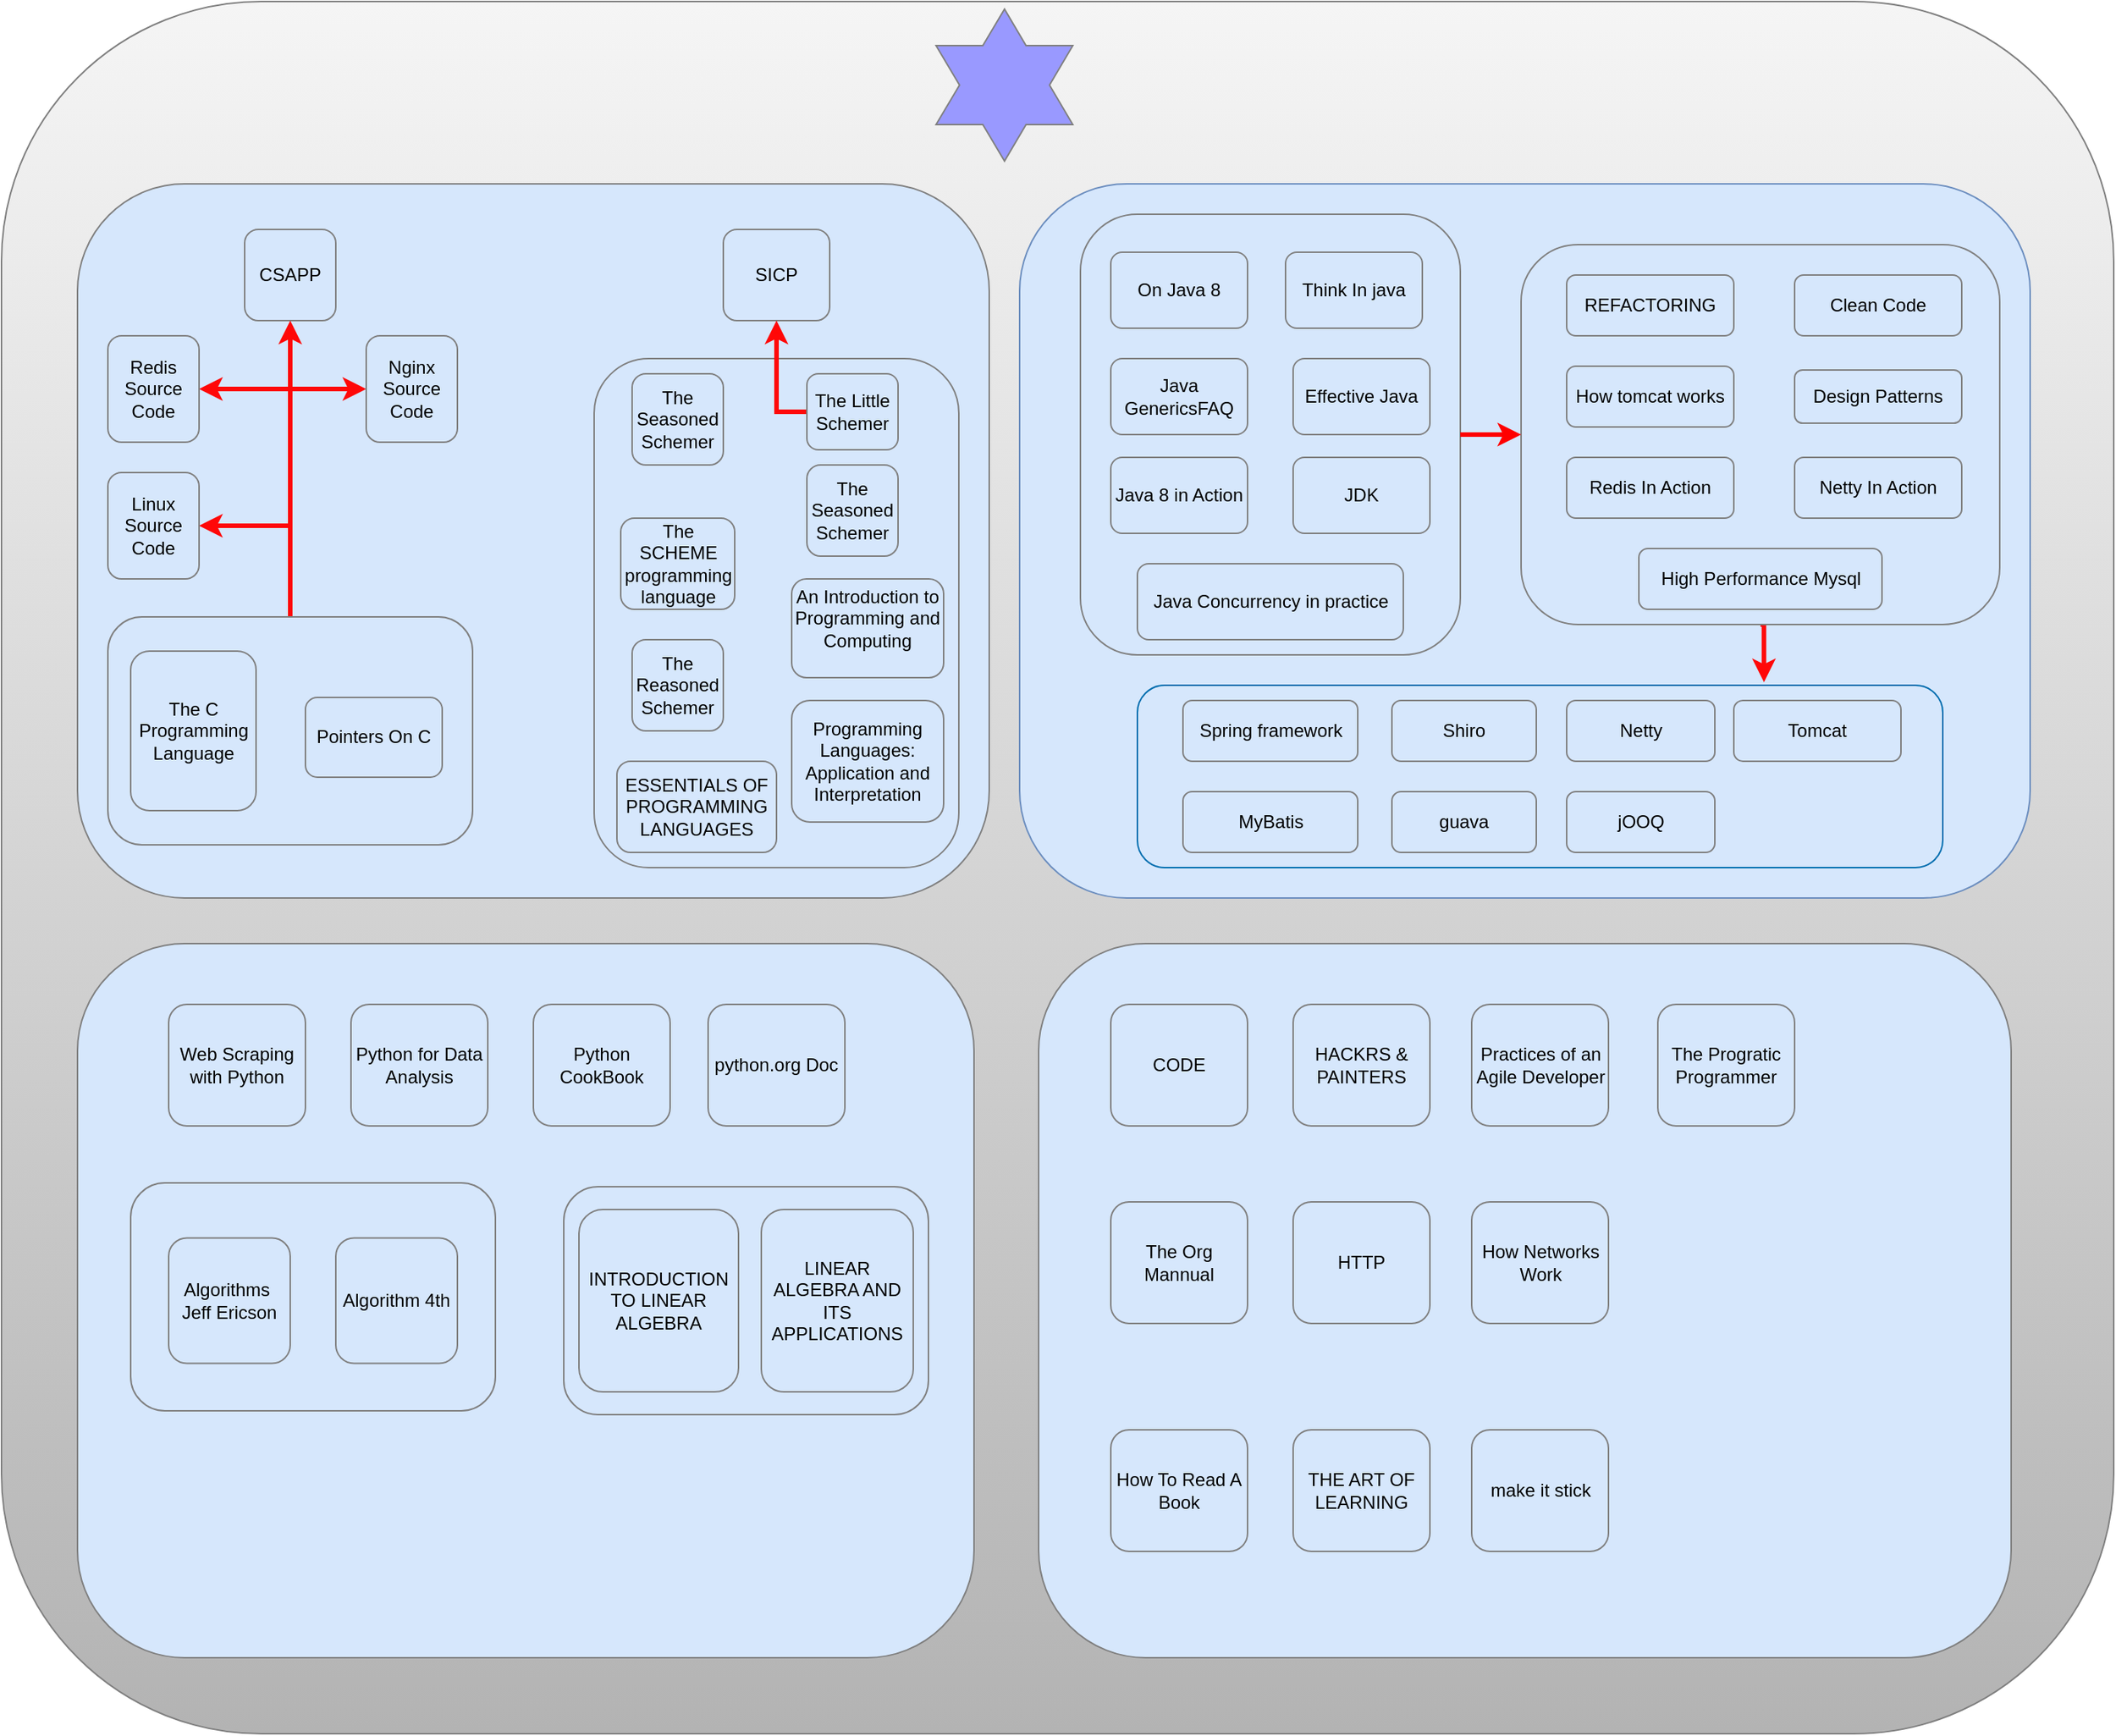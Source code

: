 <mxfile version="13.7.3" type="device"><diagram id="MAhCx1OObjtFywM_Q2kA" name="Page-1"><mxGraphModel dx="2276" dy="771" grid="1" gridSize="10" guides="1" tooltips="1" connect="1" arrows="1" fold="1" page="1" pageScale="1" pageWidth="850" pageHeight="1100" math="0" shadow="0"><root><mxCell id="0"/><mxCell id="1" parent="0"/><mxCell id="X0PHsJUIhDOlif1ZYYV--1" value="" style="rounded=1;whiteSpace=wrap;html=1;fillColor=#f5f5f5;gradientColor=#b3b3b3;strokeColor=#808080;" parent="1" vertex="1"><mxGeometry x="-510" y="40" width="1390" height="1140" as="geometry"/></mxCell><mxCell id="YVUGnDUOLPaXLHUwiU0l-3" value="" style="rounded=1;whiteSpace=wrap;html=1;strokeColor=#6c8ebf;fillColor=#D6E7FC;" vertex="1" parent="1"><mxGeometry x="160" y="160" width="665" height="470" as="geometry"/></mxCell><mxCell id="YVUGnDUOLPaXLHUwiU0l-5" value="" style="verticalLabelPosition=bottom;verticalAlign=top;html=1;shape=mxgraph.basic.6_point_star;strokeColor=#808080;rotation=90;fillColor=#9999FF;" vertex="1" parent="1"><mxGeometry x="100" y="50" width="100" height="90" as="geometry"/></mxCell><mxCell id="YVUGnDUOLPaXLHUwiU0l-6" value="" style="rounded=1;whiteSpace=wrap;html=1;strokeColor=#808080;fillColor=#D6E7FC;" vertex="1" parent="1"><mxGeometry x="-460" y="160" width="600" height="470" as="geometry"/></mxCell><mxCell id="YVUGnDUOLPaXLHUwiU0l-8" value="" style="rounded=1;whiteSpace=wrap;html=1;strokeColor=#808080;fillColor=#D6E7FC;" vertex="1" parent="1"><mxGeometry x="-460" y="660" width="590" height="470" as="geometry"/></mxCell><mxCell id="YVUGnDUOLPaXLHUwiU0l-9" value="" style="rounded=1;whiteSpace=wrap;html=1;strokeColor=#808080;fillColor=#D6E7FC;" vertex="1" parent="1"><mxGeometry x="200" y="180" width="250" height="290" as="geometry"/></mxCell><mxCell id="YVUGnDUOLPaXLHUwiU0l-10" value="Think In java" style="rounded=1;whiteSpace=wrap;html=1;strokeColor=#808080;fillColor=#D6E7FC;" vertex="1" parent="1"><mxGeometry x="335" y="205" width="90" height="50" as="geometry"/></mxCell><mxCell id="YVUGnDUOLPaXLHUwiU0l-11" value="On Java 8" style="rounded=1;whiteSpace=wrap;html=1;strokeColor=#808080;fillColor=#D6E7FC;" vertex="1" parent="1"><mxGeometry x="220" y="205" width="90" height="50" as="geometry"/></mxCell><mxCell id="YVUGnDUOLPaXLHUwiU0l-12" value="Java GenericsFAQ" style="rounded=1;whiteSpace=wrap;html=1;strokeColor=#808080;fillColor=#D6E7FC;" vertex="1" parent="1"><mxGeometry x="220" y="275" width="90" height="50" as="geometry"/></mxCell><mxCell id="YVUGnDUOLPaXLHUwiU0l-13" value="Effective Java" style="rounded=1;whiteSpace=wrap;html=1;strokeColor=#808080;fillColor=#D6E7FC;" vertex="1" parent="1"><mxGeometry x="340" y="275" width="90" height="50" as="geometry"/></mxCell><mxCell id="YVUGnDUOLPaXLHUwiU0l-14" value="Java 8 in Action" style="rounded=1;whiteSpace=wrap;html=1;strokeColor=#808080;fillColor=#D6E7FC;" vertex="1" parent="1"><mxGeometry x="220" y="340" width="90" height="50" as="geometry"/></mxCell><mxCell id="YVUGnDUOLPaXLHUwiU0l-15" value="CSAPP" style="rounded=1;whiteSpace=wrap;html=1;strokeColor=#808080;fillColor=#D6E7FC;" vertex="1" parent="1"><mxGeometry x="-350" y="190" width="60" height="60" as="geometry"/></mxCell><mxCell id="YVUGnDUOLPaXLHUwiU0l-16" value="SICP" style="rounded=1;whiteSpace=wrap;html=1;strokeColor=#808080;fillColor=#D6E7FC;" vertex="1" parent="1"><mxGeometry x="-35" y="190" width="70" height="60" as="geometry"/></mxCell><mxCell id="YVUGnDUOLPaXLHUwiU0l-69" style="edgeStyle=orthogonalEdgeStyle;rounded=0;orthogonalLoop=1;jettySize=auto;html=1;exitX=0.5;exitY=1;exitDx=0;exitDy=0;entryX=0.778;entryY=-0.017;entryDx=0;entryDy=0;entryPerimeter=0;strokeColor=#FF0808;strokeWidth=3;" edge="1" parent="1" source="YVUGnDUOLPaXLHUwiU0l-17" target="YVUGnDUOLPaXLHUwiU0l-34"><mxGeometry relative="1" as="geometry"/></mxCell><mxCell id="YVUGnDUOLPaXLHUwiU0l-17" value="" style="rounded=1;whiteSpace=wrap;html=1;strokeColor=#808080;fillColor=#D6E7FC;" vertex="1" parent="1"><mxGeometry x="490" y="200" width="315" height="250" as="geometry"/></mxCell><mxCell id="YVUGnDUOLPaXLHUwiU0l-18" value="Clean Code" style="rounded=1;whiteSpace=wrap;html=1;strokeColor=#808080;fillColor=#D6E7FC;" vertex="1" parent="1"><mxGeometry x="670" y="220" width="110" height="40" as="geometry"/></mxCell><mxCell id="YVUGnDUOLPaXLHUwiU0l-19" value="REFACTORING" style="rounded=1;whiteSpace=wrap;html=1;strokeColor=#808080;fillColor=#D6E7FC;" vertex="1" parent="1"><mxGeometry x="520" y="220" width="110" height="40" as="geometry"/></mxCell><mxCell id="YVUGnDUOLPaXLHUwiU0l-20" value="Design Patterns" style="rounded=1;whiteSpace=wrap;html=1;strokeColor=#808080;fillColor=#D6E7FC;" vertex="1" parent="1"><mxGeometry x="670" y="282.5" width="110" height="35" as="geometry"/></mxCell><mxCell id="YVUGnDUOLPaXLHUwiU0l-21" value="How tomcat works" style="rounded=1;whiteSpace=wrap;html=1;strokeColor=#808080;fillColor=#D6E7FC;" vertex="1" parent="1"><mxGeometry x="520" y="280" width="110" height="40" as="geometry"/></mxCell><mxCell id="YVUGnDUOLPaXLHUwiU0l-22" value="Java Concurrency in practice" style="rounded=1;whiteSpace=wrap;html=1;strokeColor=#808080;fillColor=#D6E7FC;" vertex="1" parent="1"><mxGeometry x="237.5" y="410" width="175" height="50" as="geometry"/></mxCell><mxCell id="YVUGnDUOLPaXLHUwiU0l-23" value="Redis In Action" style="rounded=1;whiteSpace=wrap;html=1;strokeColor=#808080;fillColor=#D6E7FC;" vertex="1" parent="1"><mxGeometry x="520" y="340" width="110" height="40" as="geometry"/></mxCell><mxCell id="YVUGnDUOLPaXLHUwiU0l-24" value="Netty In Action" style="rounded=1;whiteSpace=wrap;html=1;strokeColor=#808080;fillColor=#D6E7FC;" vertex="1" parent="1"><mxGeometry x="670" y="340" width="110" height="40" as="geometry"/></mxCell><mxCell id="YVUGnDUOLPaXLHUwiU0l-31" value="" style="endArrow=classic;html=1;entryX=0;entryY=0.5;entryDx=0;entryDy=0;fillColor=#e51400;strokeWidth=3;strokeColor=#FF0000;" edge="1" parent="1" source="YVUGnDUOLPaXLHUwiU0l-9" target="YVUGnDUOLPaXLHUwiU0l-17"><mxGeometry width="50" height="50" relative="1" as="geometry"><mxPoint x="220" y="460" as="sourcePoint"/><mxPoint x="270" y="410" as="targetPoint"/></mxGeometry></mxCell><mxCell id="YVUGnDUOLPaXLHUwiU0l-32" value="JDK" style="rounded=1;whiteSpace=wrap;html=1;strokeColor=#808080;fillColor=#D6E7FC;" vertex="1" parent="1"><mxGeometry x="340" y="340" width="90" height="50" as="geometry"/></mxCell><mxCell id="YVUGnDUOLPaXLHUwiU0l-33" value="High Performance Mysql" style="rounded=1;whiteSpace=wrap;html=1;strokeColor=#808080;fillColor=#D6E7FC;" vertex="1" parent="1"><mxGeometry x="567.5" y="400" width="160" height="40" as="geometry"/></mxCell><mxCell id="YVUGnDUOLPaXLHUwiU0l-34" value="" style="rounded=1;whiteSpace=wrap;html=1;strokeColor=#006EAF;fontColor=#ffffff;fillColor=#D6E7FC;" vertex="1" parent="1"><mxGeometry x="237.5" y="490" width="530" height="120" as="geometry"/></mxCell><mxCell id="YVUGnDUOLPaXLHUwiU0l-36" value="Spring framework" style="rounded=1;whiteSpace=wrap;html=1;strokeColor=#808080;fillColor=#D6E7FC;" vertex="1" parent="1"><mxGeometry x="267.5" y="500" width="115" height="40" as="geometry"/></mxCell><mxCell id="YVUGnDUOLPaXLHUwiU0l-37" value="Shiro" style="rounded=1;whiteSpace=wrap;html=1;strokeColor=#808080;fillColor=#D6E7FC;" vertex="1" parent="1"><mxGeometry x="405" y="500" width="95" height="40" as="geometry"/></mxCell><mxCell id="YVUGnDUOLPaXLHUwiU0l-38" value="Netty" style="rounded=1;whiteSpace=wrap;html=1;strokeColor=#808080;fillColor=#D6E7FC;" vertex="1" parent="1"><mxGeometry x="520" y="500" width="97.5" height="40" as="geometry"/></mxCell><mxCell id="YVUGnDUOLPaXLHUwiU0l-39" value="MyBatis" style="rounded=1;whiteSpace=wrap;html=1;strokeColor=#808080;fillColor=#D6E7FC;" vertex="1" parent="1"><mxGeometry x="267.5" y="560" width="115" height="40" as="geometry"/></mxCell><mxCell id="YVUGnDUOLPaXLHUwiU0l-40" value="guava" style="rounded=1;whiteSpace=wrap;html=1;strokeColor=#808080;fillColor=#D6E7FC;" vertex="1" parent="1"><mxGeometry x="405" y="560" width="95" height="40" as="geometry"/></mxCell><mxCell id="YVUGnDUOLPaXLHUwiU0l-41" value="jOOQ" style="rounded=1;whiteSpace=wrap;html=1;strokeColor=#808080;fillColor=#D6E7FC;" vertex="1" parent="1"><mxGeometry x="520" y="560" width="97.5" height="40" as="geometry"/></mxCell><mxCell id="YVUGnDUOLPaXLHUwiU0l-42" value="Tomcat" style="rounded=1;whiteSpace=wrap;html=1;strokeColor=#808080;fillColor=#D6E7FC;" vertex="1" parent="1"><mxGeometry x="630" y="500" width="110" height="40" as="geometry"/></mxCell><mxCell id="YVUGnDUOLPaXLHUwiU0l-43" value="" style="rounded=1;whiteSpace=wrap;html=1;strokeColor=#808080;fillColor=#D6E7FC;" vertex="1" parent="1"><mxGeometry x="172.5" y="660" width="640" height="470" as="geometry"/></mxCell><mxCell id="YVUGnDUOLPaXLHUwiU0l-44" style="edgeStyle=orthogonalEdgeStyle;rounded=0;orthogonalLoop=1;jettySize=auto;html=1;exitX=0.5;exitY=1;exitDx=0;exitDy=0;strokeColor=#FF0808;strokeWidth=3;" edge="1" parent="1" source="YVUGnDUOLPaXLHUwiU0l-12" target="YVUGnDUOLPaXLHUwiU0l-12"><mxGeometry relative="1" as="geometry"/></mxCell><mxCell id="YVUGnDUOLPaXLHUwiU0l-49" style="edgeStyle=orthogonalEdgeStyle;rounded=0;orthogonalLoop=1;jettySize=auto;html=1;exitX=0.5;exitY=0;exitDx=0;exitDy=0;entryX=0.5;entryY=1;entryDx=0;entryDy=0;strokeColor=#FF0808;strokeWidth=3;" edge="1" parent="1" source="YVUGnDUOLPaXLHUwiU0l-45" target="YVUGnDUOLPaXLHUwiU0l-15"><mxGeometry relative="1" as="geometry"/></mxCell><mxCell id="YVUGnDUOLPaXLHUwiU0l-55" style="edgeStyle=orthogonalEdgeStyle;rounded=0;orthogonalLoop=1;jettySize=auto;html=1;exitX=0.5;exitY=0;exitDx=0;exitDy=0;entryX=1;entryY=0.5;entryDx=0;entryDy=0;strokeColor=#FF0808;strokeWidth=3;" edge="1" parent="1" source="YVUGnDUOLPaXLHUwiU0l-45" target="YVUGnDUOLPaXLHUwiU0l-53"><mxGeometry relative="1" as="geometry"/></mxCell><mxCell id="YVUGnDUOLPaXLHUwiU0l-56" style="edgeStyle=orthogonalEdgeStyle;rounded=0;orthogonalLoop=1;jettySize=auto;html=1;exitX=0.5;exitY=0;exitDx=0;exitDy=0;entryX=1;entryY=0.5;entryDx=0;entryDy=0;strokeColor=#FF0808;strokeWidth=3;" edge="1" parent="1" source="YVUGnDUOLPaXLHUwiU0l-45" target="YVUGnDUOLPaXLHUwiU0l-50"><mxGeometry relative="1" as="geometry"/></mxCell><mxCell id="YVUGnDUOLPaXLHUwiU0l-57" style="edgeStyle=orthogonalEdgeStyle;rounded=0;orthogonalLoop=1;jettySize=auto;html=1;exitX=0.5;exitY=0;exitDx=0;exitDy=0;entryX=0;entryY=0.5;entryDx=0;entryDy=0;strokeColor=#FF0808;strokeWidth=3;" edge="1" parent="1" source="YVUGnDUOLPaXLHUwiU0l-45" target="YVUGnDUOLPaXLHUwiU0l-52"><mxGeometry relative="1" as="geometry"/></mxCell><mxCell id="YVUGnDUOLPaXLHUwiU0l-45" value="" style="rounded=1;whiteSpace=wrap;html=1;strokeColor=#808080;fillColor=#D6E7FC;" vertex="1" parent="1"><mxGeometry x="-440" y="445" width="240" height="150" as="geometry"/></mxCell><mxCell id="YVUGnDUOLPaXLHUwiU0l-46" value="" style="rounded=1;whiteSpace=wrap;html=1;strokeColor=#808080;fillColor=#D6E7FC;" vertex="1" parent="1"><mxGeometry x="-120" y="275" width="240" height="335" as="geometry"/></mxCell><mxCell id="YVUGnDUOLPaXLHUwiU0l-47" value="The C Programming Language" style="rounded=1;whiteSpace=wrap;html=1;strokeColor=#808080;fillColor=#D6E7FC;" vertex="1" parent="1"><mxGeometry x="-425" y="467.5" width="82.5" height="105" as="geometry"/></mxCell><mxCell id="YVUGnDUOLPaXLHUwiU0l-48" value="Pointers On C" style="rounded=1;whiteSpace=wrap;html=1;strokeColor=#808080;fillColor=#D6E7FC;" vertex="1" parent="1"><mxGeometry x="-310" y="498" width="90" height="52.5" as="geometry"/></mxCell><mxCell id="YVUGnDUOLPaXLHUwiU0l-50" value="Redis Source Code" style="rounded=1;whiteSpace=wrap;html=1;strokeColor=#808080;fillColor=#D6E7FC;" vertex="1" parent="1"><mxGeometry x="-440" y="260" width="60" height="70" as="geometry"/></mxCell><mxCell id="YVUGnDUOLPaXLHUwiU0l-52" value="Nginx Source Code" style="rounded=1;whiteSpace=wrap;html=1;strokeColor=#808080;fillColor=#D6E7FC;" vertex="1" parent="1"><mxGeometry x="-270" y="260" width="60" height="70" as="geometry"/></mxCell><mxCell id="YVUGnDUOLPaXLHUwiU0l-53" value="Linux Source Code" style="rounded=1;whiteSpace=wrap;html=1;strokeColor=#808080;fillColor=#D6E7FC;" vertex="1" parent="1"><mxGeometry x="-440" y="350" width="60" height="70" as="geometry"/></mxCell><mxCell id="YVUGnDUOLPaXLHUwiU0l-68" style="edgeStyle=orthogonalEdgeStyle;rounded=0;orthogonalLoop=1;jettySize=auto;html=1;exitX=0;exitY=0.5;exitDx=0;exitDy=0;strokeColor=#FF0808;strokeWidth=3;" edge="1" parent="1" source="YVUGnDUOLPaXLHUwiU0l-59" target="YVUGnDUOLPaXLHUwiU0l-16"><mxGeometry relative="1" as="geometry"/></mxCell><mxCell id="YVUGnDUOLPaXLHUwiU0l-59" value="&lt;span&gt;The Little Schemer&lt;/span&gt;" style="rounded=1;whiteSpace=wrap;html=1;strokeColor=#808080;fillColor=#D6E7FC;" vertex="1" parent="1"><mxGeometry x="20" y="285" width="60" height="50" as="geometry"/></mxCell><mxCell id="YVUGnDUOLPaXLHUwiU0l-60" value="&lt;span&gt;The Reasoned Schemer&lt;/span&gt;" style="rounded=1;whiteSpace=wrap;html=1;strokeColor=#808080;fillColor=#D6E7FC;" vertex="1" parent="1"><mxGeometry x="-95" y="460" width="60" height="60" as="geometry"/></mxCell><mxCell id="YVUGnDUOLPaXLHUwiU0l-61" value="&lt;span&gt;The Seasoned Schemer&lt;/span&gt;" style="rounded=1;whiteSpace=wrap;html=1;strokeColor=#808080;fillColor=#D6E7FC;" vertex="1" parent="1"><mxGeometry x="-95" y="285" width="60" height="60" as="geometry"/></mxCell><mxCell id="YVUGnDUOLPaXLHUwiU0l-62" value="&lt;span&gt;The Seasoned Schemer&lt;/span&gt;" style="rounded=1;whiteSpace=wrap;html=1;strokeColor=#808080;fillColor=#D6E7FC;" vertex="1" parent="1"><mxGeometry x="20" y="345" width="60" height="60" as="geometry"/></mxCell><mxCell id="YVUGnDUOLPaXLHUwiU0l-63" value="&lt;span&gt;The SCHEME programming language&lt;/span&gt;" style="rounded=1;whiteSpace=wrap;html=1;strokeColor=#808080;fillColor=#D6E7FC;" vertex="1" parent="1"><mxGeometry x="-102.5" y="380" width="75" height="60" as="geometry"/></mxCell><mxCell id="YVUGnDUOLPaXLHUwiU0l-64" value="&lt;span&gt;An Introduction to Programming and Computing&lt;br&gt;&lt;br&gt;&lt;/span&gt;" style="rounded=1;whiteSpace=wrap;html=1;strokeColor=#808080;fillColor=#D6E7FC;" vertex="1" parent="1"><mxGeometry x="10" y="420" width="100" height="65" as="geometry"/></mxCell><mxCell id="YVUGnDUOLPaXLHUwiU0l-65" value="&lt;span&gt;ESSENTIALS OF PROGRAMMING LANGUAGES&lt;/span&gt;" style="rounded=1;whiteSpace=wrap;html=1;strokeColor=#808080;fillColor=#D6E7FC;" vertex="1" parent="1"><mxGeometry x="-105" y="540" width="105" height="60" as="geometry"/></mxCell><mxCell id="YVUGnDUOLPaXLHUwiU0l-66" value="&lt;span&gt;Programming Languages:&lt;br&gt;Application and Interpretation&lt;br&gt;&lt;/span&gt;" style="rounded=1;whiteSpace=wrap;html=1;strokeColor=#808080;fillColor=#D6E7FC;" vertex="1" parent="1"><mxGeometry x="10" y="500" width="100" height="80" as="geometry"/></mxCell><mxCell id="YVUGnDUOLPaXLHUwiU0l-70" value="How To Read A Book" style="rounded=1;whiteSpace=wrap;html=1;strokeColor=#808080;fillColor=#D6E7FC;" vertex="1" parent="1"><mxGeometry x="220" y="980" width="90" height="80" as="geometry"/></mxCell><mxCell id="YVUGnDUOLPaXLHUwiU0l-71" value="CODE&lt;span style=&quot;color: rgba(0 , 0 , 0 , 0) ; font-family: monospace ; font-size: 0px&quot;&gt;%3CmxGraphModel%3E%3Croot%3E%3CmxCell%20id%3D%220%22%2F%3E%3CmxCell%20id%3D%221%22%20parent%3D%220%22%2F%3E%3CmxCell%20id%3D%222%22%20value%3D%22How%20To%20Read%20A%20Book%22%20style%3D%22rounded%3D1%3BwhiteSpace%3Dwrap%3Bhtml%3D1%3BstrokeColor%3D%23808080%3BfillColor%3D%23D6E7FC%3B%22%20vertex%3D%221%22%20parent%3D%221%22%3E%3CmxGeometry%20x%3D%22230%22%20y%3D%22980%22%20width%3D%2290%22%20height%3D%2280%22%20as%3D%22geometry%22%2F%3E%3C%2FmxCell%3E%3C%2Froot%3E%3C%2FmxGraphModel%3E&lt;/span&gt;" style="rounded=1;whiteSpace=wrap;html=1;strokeColor=#808080;fillColor=#D6E7FC;" vertex="1" parent="1"><mxGeometry x="220" y="700" width="90" height="80" as="geometry"/></mxCell><mxCell id="YVUGnDUOLPaXLHUwiU0l-72" value="make it stick" style="rounded=1;whiteSpace=wrap;html=1;strokeColor=#808080;fillColor=#D6E7FC;" vertex="1" parent="1"><mxGeometry x="457.5" y="980" width="90" height="80" as="geometry"/></mxCell><mxCell id="YVUGnDUOLPaXLHUwiU0l-73" value="The Progratic Programmer" style="rounded=1;whiteSpace=wrap;html=1;strokeColor=#808080;fillColor=#D6E7FC;" vertex="1" parent="1"><mxGeometry x="580" y="700" width="90" height="80" as="geometry"/></mxCell><mxCell id="YVUGnDUOLPaXLHUwiU0l-74" value="Practices of an Agile Developer" style="rounded=1;whiteSpace=wrap;html=1;strokeColor=#808080;fillColor=#D6E7FC;" vertex="1" parent="1"><mxGeometry x="457.5" y="700" width="90" height="80" as="geometry"/></mxCell><mxCell id="YVUGnDUOLPaXLHUwiU0l-75" value="HTTP&lt;span style=&quot;color: rgba(0 , 0 , 0 , 0) ; font-family: monospace ; font-size: 0px&quot;&gt;%3CmxGraphModel%3E%3Croot%3E%3CmxCell%20id%3D%220%22%2F%3E%3CmxCell%20id%3D%221%22%20parent%3D%220%22%2F%3E%3CmxCell%20id%3D%222%22%20value%3D%22How%20To%20Read%20A%20Book%22%20style%3D%22rounded%3D1%3BwhiteSpace%3Dwrap%3Bhtml%3D1%3BstrokeColor%3D%23808080%3BfillColor%3D%23D6E7FC%3B%22%20vertex%3D%221%22%20parent%3D%221%22%3E%3CmxGeometry%20x%3D%22230%22%20y%3D%22980%22%20width%3D%2290%22%20height%3D%2280%22%20as%3D%22geometry%22%2F%3E%3C%2FmxCell%3E%3C%2Froot%3E%3C%2FmxGraphModel%3E&lt;/span&gt;" style="rounded=1;whiteSpace=wrap;html=1;strokeColor=#808080;fillColor=#D6E7FC;" vertex="1" parent="1"><mxGeometry x="340" y="830" width="90" height="80" as="geometry"/></mxCell><mxCell id="YVUGnDUOLPaXLHUwiU0l-76" value="How Networks Work" style="rounded=1;whiteSpace=wrap;html=1;strokeColor=#808080;fillColor=#D6E7FC;" vertex="1" parent="1"><mxGeometry x="457.5" y="830" width="90" height="80" as="geometry"/></mxCell><mxCell id="YVUGnDUOLPaXLHUwiU0l-77" value="The Org Mannual" style="rounded=1;whiteSpace=wrap;html=1;strokeColor=#808080;fillColor=#D6E7FC;" vertex="1" parent="1"><mxGeometry x="220" y="830" width="90" height="80" as="geometry"/></mxCell><mxCell id="YVUGnDUOLPaXLHUwiU0l-80" value="THE ART OF LEARNING" style="rounded=1;whiteSpace=wrap;html=1;strokeColor=#808080;fillColor=#D6E7FC;" vertex="1" parent="1"><mxGeometry x="340" y="980" width="90" height="80" as="geometry"/></mxCell><mxCell id="YVUGnDUOLPaXLHUwiU0l-81" value="HACKRS &amp;amp; PAINTERS" style="rounded=1;whiteSpace=wrap;html=1;strokeColor=#808080;fillColor=#D6E7FC;" vertex="1" parent="1"><mxGeometry x="340" y="700" width="90" height="80" as="geometry"/></mxCell><mxCell id="YVUGnDUOLPaXLHUwiU0l-82" value="Web Scraping with Python" style="rounded=1;whiteSpace=wrap;html=1;strokeColor=#808080;fillColor=#D6E7FC;" vertex="1" parent="1"><mxGeometry x="-400" y="700" width="90" height="80" as="geometry"/></mxCell><mxCell id="YVUGnDUOLPaXLHUwiU0l-83" value="Python for Data Analysis&lt;span style=&quot;color: rgba(0 , 0 , 0 , 0) ; font-family: monospace ; font-size: 0px&quot;&gt;%3CmxGraphModel%3E%3Croot%3E%3CmxCell%20id%3D%220%22%2F%3E%3CmxCell%20id%3D%221%22%20parent%3D%220%22%2F%3E%3CmxCell%20id%3D%222%22%20value%3D%22Web%20Scraping%20with%20Python%22%20style%3D%22rounded%3D1%3BwhiteSpace%3Dwrap%3Bhtml%3D1%3BstrokeColor%3D%23808080%3BfillColor%3D%23D6E7FC%3B%22%20vertex%3D%221%22%20parent%3D%221%22%3E%3CmxGeometry%20x%3D%22-400%22%20y%3D%22700%22%20width%3D%2290%22%20height%3D%2280%22%20as%3D%22geometry%22%2F%3E%3C%2FmxCell%3E%3C%2Froot%3E%3C%2FmxGraphModel%3E&lt;/span&gt;" style="rounded=1;whiteSpace=wrap;html=1;strokeColor=#808080;fillColor=#D6E7FC;" vertex="1" parent="1"><mxGeometry x="-280" y="700" width="90" height="80" as="geometry"/></mxCell><mxCell id="YVUGnDUOLPaXLHUwiU0l-84" value="Python CookBook" style="rounded=1;whiteSpace=wrap;html=1;strokeColor=#808080;fillColor=#D6E7FC;" vertex="1" parent="1"><mxGeometry x="-160" y="700" width="90" height="80" as="geometry"/></mxCell><mxCell id="YVUGnDUOLPaXLHUwiU0l-85" value="python.org Doc" style="rounded=1;whiteSpace=wrap;html=1;strokeColor=#808080;fillColor=#D6E7FC;" vertex="1" parent="1"><mxGeometry x="-45" y="700" width="90" height="80" as="geometry"/></mxCell><mxCell id="YVUGnDUOLPaXLHUwiU0l-91" value="" style="rounded=1;whiteSpace=wrap;html=1;strokeColor=#808080;fillColor=#D6E7FC;" vertex="1" parent="1"><mxGeometry x="-425" y="817.5" width="240" height="150" as="geometry"/></mxCell><mxCell id="YVUGnDUOLPaXLHUwiU0l-92" value="Algorithms&amp;nbsp;&lt;br&gt;Jeff Ericson" style="rounded=1;whiteSpace=wrap;html=1;strokeColor=#808080;fillColor=#D6E7FC;" vertex="1" parent="1"><mxGeometry x="-400" y="853.75" width="80" height="82.5" as="geometry"/></mxCell><mxCell id="YVUGnDUOLPaXLHUwiU0l-93" value="Algorithm 4th" style="rounded=1;whiteSpace=wrap;html=1;strokeColor=#808080;fillColor=#D6E7FC;" vertex="1" parent="1"><mxGeometry x="-290" y="853.75" width="80" height="82.5" as="geometry"/></mxCell><mxCell id="YVUGnDUOLPaXLHUwiU0l-94" value="" style="rounded=1;whiteSpace=wrap;html=1;strokeColor=#808080;fillColor=#D6E7FC;" vertex="1" parent="1"><mxGeometry x="-140" y="820" width="240" height="150" as="geometry"/></mxCell><mxCell id="YVUGnDUOLPaXLHUwiU0l-95" value="INTRODUCTION TO LINEAR ALGEBRA" style="rounded=1;whiteSpace=wrap;html=1;strokeColor=#808080;fillColor=#D6E7FC;" vertex="1" parent="1"><mxGeometry x="-130" y="835" width="105" height="120" as="geometry"/></mxCell><mxCell id="YVUGnDUOLPaXLHUwiU0l-96" value="LINEAR ALGEBRA AND ITS APPLICATIONS" style="rounded=1;whiteSpace=wrap;html=1;strokeColor=#808080;fillColor=#D6E7FC;" vertex="1" parent="1"><mxGeometry x="-10" y="835" width="100" height="120" as="geometry"/></mxCell></root></mxGraphModel></diagram></mxfile>